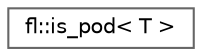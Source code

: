 digraph "Graphical Class Hierarchy"
{
 // LATEX_PDF_SIZE
  bgcolor="transparent";
  edge [fontname=Helvetica,fontsize=10,labelfontname=Helvetica,labelfontsize=10];
  node [fontname=Helvetica,fontsize=10,shape=box,height=0.2,width=0.4];
  rankdir="LR";
  Node0 [id="Node000000",label="fl::is_pod\< T \>",height=0.2,width=0.4,color="grey40", fillcolor="white", style="filled",URL="$d5/dfa/structfl_1_1is__pod.html",tooltip=" "];
}
